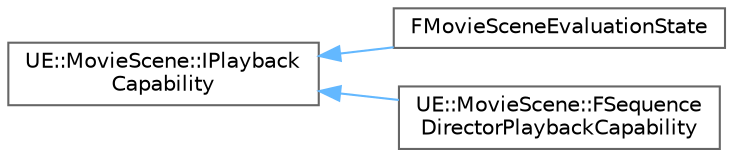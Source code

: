 digraph "Graphical Class Hierarchy"
{
 // INTERACTIVE_SVG=YES
 // LATEX_PDF_SIZE
  bgcolor="transparent";
  edge [fontname=Helvetica,fontsize=10,labelfontname=Helvetica,labelfontsize=10];
  node [fontname=Helvetica,fontsize=10,shape=box,height=0.2,width=0.4];
  rankdir="LR";
  Node0 [id="Node000000",label="UE::MovieScene::IPlayback\lCapability",height=0.2,width=0.4,color="grey40", fillcolor="white", style="filled",URL="$df/d92/structUE_1_1MovieScene_1_1IPlaybackCapability.html",tooltip="Interface for playback capabilities that want to be notified of various operations."];
  Node0 -> Node1 [id="edge9604_Node000000_Node000001",dir="back",color="steelblue1",style="solid",tooltip=" "];
  Node1 [id="Node000001",label="FMovieSceneEvaluationState",height=0.2,width=0.4,color="grey40", fillcolor="white", style="filled",URL="$da/d40/structFMovieSceneEvaluationState.html",tooltip="Provides runtime evaluation functions with the ability to look up state from the main game environmen..."];
  Node0 -> Node2 [id="edge9605_Node000000_Node000002",dir="back",color="steelblue1",style="solid",tooltip=" "];
  Node2 [id="Node000002",label="UE::MovieScene::FSequence\lDirectorPlaybackCapability",height=0.2,width=0.4,color="grey40", fillcolor="white", style="filled",URL="$d4/d30/structUE_1_1MovieScene_1_1FSequenceDirectorPlaybackCapability.html",tooltip="Playback capability for sequences that have a director blueprint."];
}
